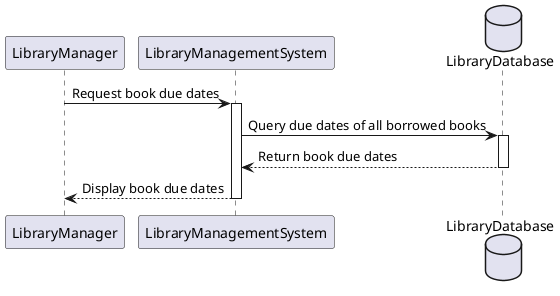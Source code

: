 @startuml
participant LibraryManager as Manager
participant "LibraryManagementSystem" as System
database "LibraryDatabase" as Database

Manager -> System : Request book due dates
activate System

System -> Database : Query due dates of all borrowed books
activate Database

Database --> System : Return book due dates
deactivate Database

System --> Manager : Display book due dates
deactivate System

@enduml